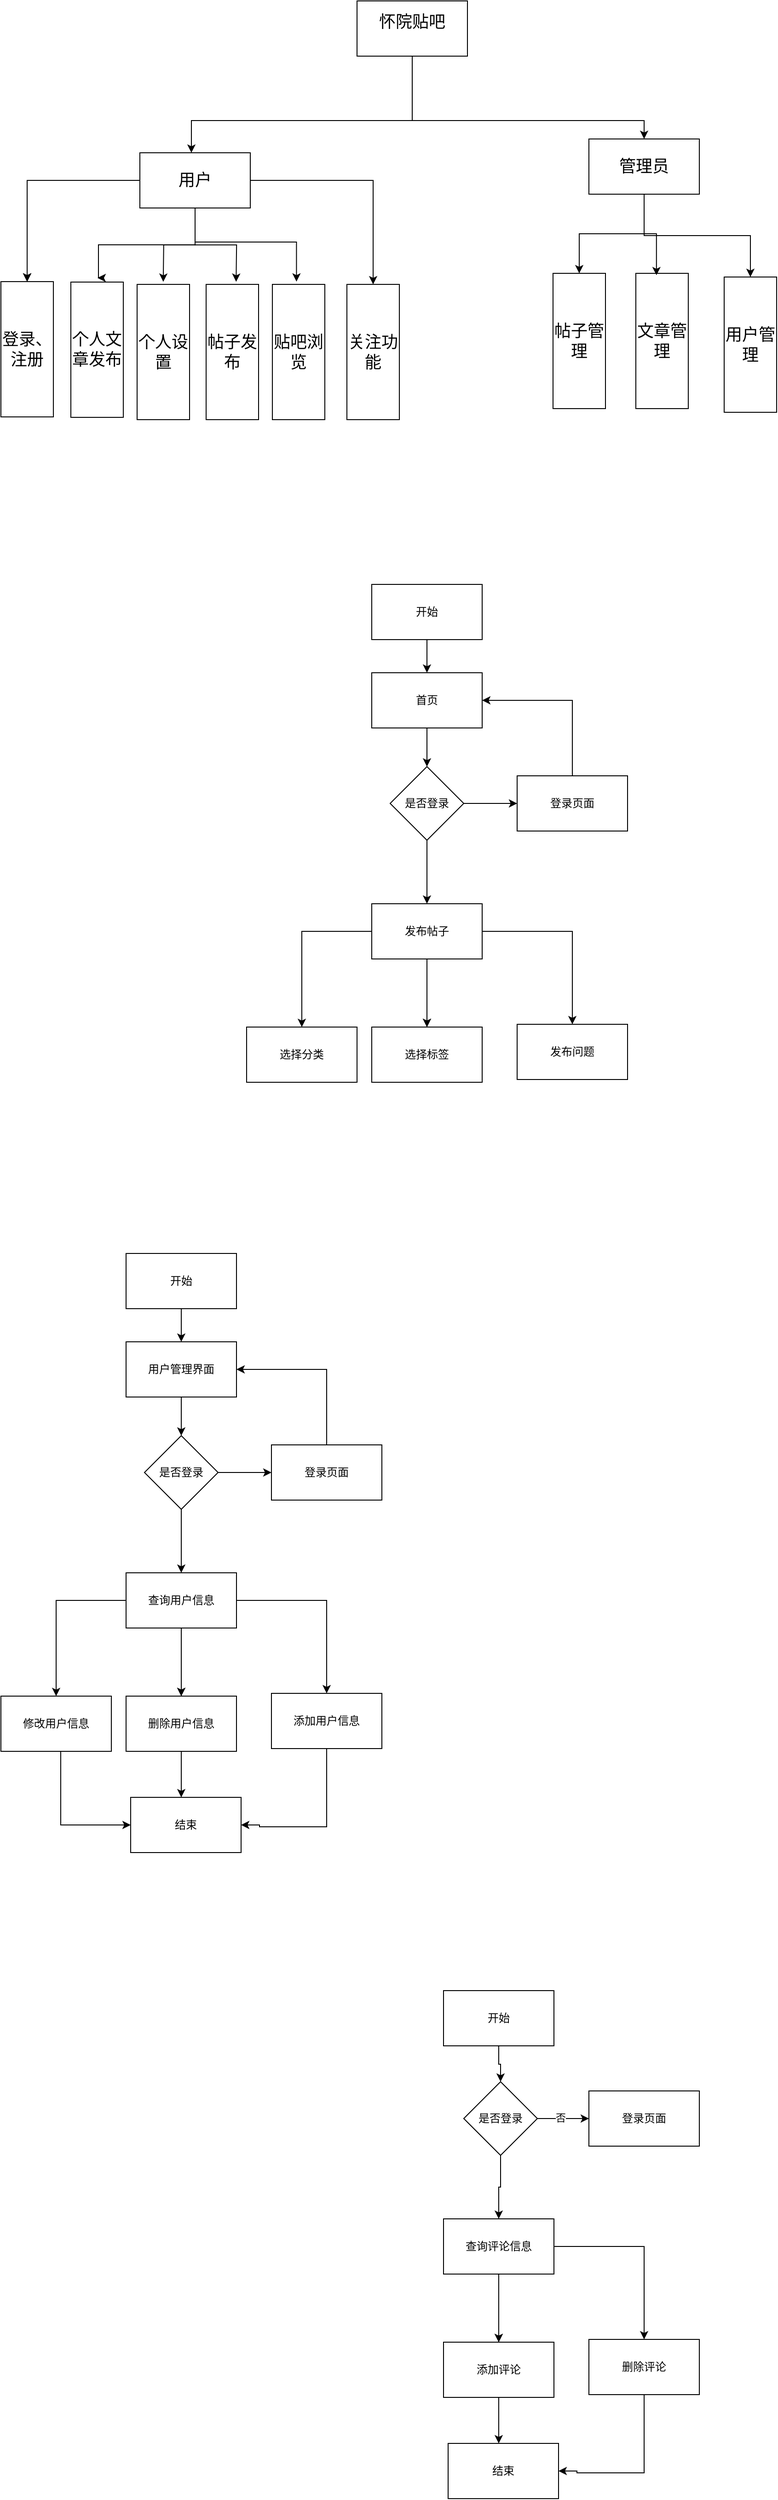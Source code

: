 <mxfile version="24.2.2" type="github">
  <diagram name="第 1 页" id="1ZQFvXXiHLZ0BebODqhY">
    <mxGraphModel dx="1713" dy="263" grid="0" gridSize="10" guides="1" tooltips="1" connect="1" arrows="1" fold="1" page="0" pageScale="1" pageWidth="827" pageHeight="1169" math="0" shadow="0">
      <root>
        <mxCell id="0" />
        <mxCell id="1" parent="0" />
        <mxCell id="dkE4wHGUjzlHqI-ezR4g-3" value="" style="edgeStyle=orthogonalEdgeStyle;rounded=0;orthogonalLoop=1;jettySize=auto;html=1;" parent="1" source="dkE4wHGUjzlHqI-ezR4g-1" target="dkE4wHGUjzlHqI-ezR4g-2" edge="1">
          <mxGeometry relative="1" as="geometry">
            <Array as="points">
              <mxPoint x="339" y="558" />
              <mxPoint x="99" y="558" />
            </Array>
          </mxGeometry>
        </mxCell>
        <mxCell id="dkE4wHGUjzlHqI-ezR4g-5" value="" style="edgeStyle=orthogonalEdgeStyle;rounded=0;orthogonalLoop=1;jettySize=auto;html=1;" parent="1" source="dkE4wHGUjzlHqI-ezR4g-1" target="dkE4wHGUjzlHqI-ezR4g-4" edge="1">
          <mxGeometry relative="1" as="geometry">
            <Array as="points">
              <mxPoint x="339" y="558" />
              <mxPoint x="591" y="558" />
            </Array>
          </mxGeometry>
        </mxCell>
        <mxCell id="dkE4wHGUjzlHqI-ezR4g-1" value="&lt;font style=&quot;font-size: 18px;&quot;&gt;怀院贴吧&lt;/font&gt;&lt;div&gt;&lt;br&gt;&lt;/div&gt;" style="rounded=0;whiteSpace=wrap;html=1;" parent="1" vertex="1">
          <mxGeometry x="279" y="428" width="120" height="60" as="geometry" />
        </mxCell>
        <mxCell id="dkE4wHGUjzlHqI-ezR4g-7" value="" style="edgeStyle=orthogonalEdgeStyle;rounded=0;orthogonalLoop=1;jettySize=auto;html=1;" parent="1" source="dkE4wHGUjzlHqI-ezR4g-2" target="dkE4wHGUjzlHqI-ezR4g-6" edge="1">
          <mxGeometry relative="1" as="geometry" />
        </mxCell>
        <mxCell id="dkE4wHGUjzlHqI-ezR4g-8" value="" style="edgeStyle=orthogonalEdgeStyle;rounded=0;orthogonalLoop=1;jettySize=auto;html=1;" parent="1" source="dkE4wHGUjzlHqI-ezR4g-2" target="dkE4wHGUjzlHqI-ezR4g-6" edge="1">
          <mxGeometry relative="1" as="geometry" />
        </mxCell>
        <mxCell id="dkE4wHGUjzlHqI-ezR4g-9" value="" style="edgeStyle=orthogonalEdgeStyle;rounded=0;orthogonalLoop=1;jettySize=auto;html=1;" parent="1" source="dkE4wHGUjzlHqI-ezR4g-2" target="dkE4wHGUjzlHqI-ezR4g-6" edge="1">
          <mxGeometry relative="1" as="geometry" />
        </mxCell>
        <mxCell id="dkE4wHGUjzlHqI-ezR4g-12" value="" style="edgeStyle=orthogonalEdgeStyle;rounded=0;orthogonalLoop=1;jettySize=auto;html=1;" parent="1" source="dkE4wHGUjzlHqI-ezR4g-2" edge="1">
          <mxGeometry relative="1" as="geometry">
            <mxPoint x="-3" y="729" as="targetPoint" />
            <Array as="points">
              <mxPoint x="103" y="693" />
              <mxPoint x="-2" y="693" />
            </Array>
          </mxGeometry>
        </mxCell>
        <mxCell id="dkE4wHGUjzlHqI-ezR4g-27" style="edgeStyle=orthogonalEdgeStyle;rounded=0;orthogonalLoop=1;jettySize=auto;html=1;" parent="1" source="dkE4wHGUjzlHqI-ezR4g-2" edge="1">
          <mxGeometry relative="1" as="geometry">
            <mxPoint x="68.4" y="733.2" as="targetPoint" />
          </mxGeometry>
        </mxCell>
        <mxCell id="dkE4wHGUjzlHqI-ezR4g-28" style="edgeStyle=orthogonalEdgeStyle;rounded=0;orthogonalLoop=1;jettySize=auto;html=1;" parent="1" source="dkE4wHGUjzlHqI-ezR4g-2" edge="1">
          <mxGeometry relative="1" as="geometry">
            <mxPoint x="147.6" y="733.2" as="targetPoint" />
          </mxGeometry>
        </mxCell>
        <mxCell id="dkE4wHGUjzlHqI-ezR4g-29" style="edgeStyle=orthogonalEdgeStyle;rounded=0;orthogonalLoop=1;jettySize=auto;html=1;" parent="1" edge="1">
          <mxGeometry relative="1" as="geometry">
            <mxPoint x="213.2" y="733.0" as="targetPoint" />
            <mxPoint x="163" y="621.2" as="sourcePoint" />
            <Array as="points">
              <mxPoint x="103" y="621" />
              <mxPoint x="103" y="690" />
              <mxPoint x="213" y="690" />
            </Array>
          </mxGeometry>
        </mxCell>
        <mxCell id="dkE4wHGUjzlHqI-ezR4g-30" style="edgeStyle=orthogonalEdgeStyle;rounded=0;orthogonalLoop=1;jettySize=auto;html=1;entryX=0.5;entryY=0;entryDx=0;entryDy=0;" parent="1" source="dkE4wHGUjzlHqI-ezR4g-2" target="dkE4wHGUjzlHqI-ezR4g-23" edge="1">
          <mxGeometry relative="1" as="geometry" />
        </mxCell>
        <mxCell id="dkE4wHGUjzlHqI-ezR4g-2" value="&lt;div&gt;&lt;span style=&quot;font-size: 18px;&quot;&gt;用户&lt;/span&gt;&lt;/div&gt;" style="rounded=0;whiteSpace=wrap;html=1;" parent="1" vertex="1">
          <mxGeometry x="43" y="593" width="120" height="60" as="geometry" />
        </mxCell>
        <mxCell id="dkE4wHGUjzlHqI-ezR4g-31" style="edgeStyle=orthogonalEdgeStyle;rounded=0;orthogonalLoop=1;jettySize=auto;html=1;" parent="1" source="dkE4wHGUjzlHqI-ezR4g-4" target="dkE4wHGUjzlHqI-ezR4g-24" edge="1">
          <mxGeometry relative="1" as="geometry" />
        </mxCell>
        <mxCell id="dkE4wHGUjzlHqI-ezR4g-33" style="edgeStyle=orthogonalEdgeStyle;rounded=0;orthogonalLoop=1;jettySize=auto;html=1;entryX=0.5;entryY=0;entryDx=0;entryDy=0;" parent="1" source="dkE4wHGUjzlHqI-ezR4g-4" target="dkE4wHGUjzlHqI-ezR4g-26" edge="1">
          <mxGeometry relative="1" as="geometry">
            <Array as="points">
              <mxPoint x="591" y="683" />
              <mxPoint x="707" y="683" />
            </Array>
          </mxGeometry>
        </mxCell>
        <mxCell id="dkE4wHGUjzlHqI-ezR4g-4" value="&lt;div&gt;&lt;span style=&quot;font-size: 18px;&quot;&gt;管理员&lt;/span&gt;&lt;/div&gt;" style="rounded=0;whiteSpace=wrap;html=1;" parent="1" vertex="1">
          <mxGeometry x="531" y="578" width="120" height="60" as="geometry" />
        </mxCell>
        <mxCell id="dkE4wHGUjzlHqI-ezR4g-6" value="&lt;span style=&quot;font-size: 18px;&quot;&gt;登录、注册&lt;/span&gt;" style="rounded=0;whiteSpace=wrap;html=1;" parent="1" vertex="1">
          <mxGeometry x="-108" y="733" width="57" height="147" as="geometry" />
        </mxCell>
        <mxCell id="dkE4wHGUjzlHqI-ezR4g-19" value="&lt;font style=&quot;font-size: 18px;&quot;&gt;贴吧浏览&lt;/font&gt;" style="rounded=0;whiteSpace=wrap;html=1;" parent="1" vertex="1">
          <mxGeometry x="187" y="736" width="57" height="147" as="geometry" />
        </mxCell>
        <mxCell id="dkE4wHGUjzlHqI-ezR4g-20" value="&lt;font style=&quot;font-size: 18px;&quot;&gt;个人文章发布&lt;/font&gt;" style="rounded=0;whiteSpace=wrap;html=1;" parent="1" vertex="1">
          <mxGeometry x="-32" y="733.5" width="57" height="147" as="geometry" />
        </mxCell>
        <mxCell id="dkE4wHGUjzlHqI-ezR4g-21" value="&lt;font style=&quot;font-size: 18px;&quot;&gt;个人设置&lt;/font&gt;" style="rounded=0;whiteSpace=wrap;html=1;" parent="1" vertex="1">
          <mxGeometry x="40" y="736" width="57" height="147" as="geometry" />
        </mxCell>
        <mxCell id="dkE4wHGUjzlHqI-ezR4g-22" value="&lt;font style=&quot;font-size: 18px;&quot;&gt;帖子发布&lt;/font&gt;" style="rounded=0;whiteSpace=wrap;html=1;" parent="1" vertex="1">
          <mxGeometry x="115" y="736" width="57" height="147" as="geometry" />
        </mxCell>
        <mxCell id="dkE4wHGUjzlHqI-ezR4g-23" value="&lt;font style=&quot;font-size: 18px;&quot;&gt;关注功能&lt;/font&gt;" style="rounded=0;whiteSpace=wrap;html=1;" parent="1" vertex="1">
          <mxGeometry x="268" y="736" width="57" height="147" as="geometry" />
        </mxCell>
        <mxCell id="dkE4wHGUjzlHqI-ezR4g-24" value="&lt;font style=&quot;font-size: 18px;&quot;&gt;帖子管理&lt;/font&gt;" style="rounded=0;whiteSpace=wrap;html=1;" parent="1" vertex="1">
          <mxGeometry x="492" y="724" width="57" height="147" as="geometry" />
        </mxCell>
        <mxCell id="dkE4wHGUjzlHqI-ezR4g-25" value="&lt;span style=&quot;font-size: 18px;&quot;&gt;文章管理&lt;/span&gt;" style="rounded=0;whiteSpace=wrap;html=1;" parent="1" vertex="1">
          <mxGeometry x="582" y="724" width="57" height="147" as="geometry" />
        </mxCell>
        <mxCell id="dkE4wHGUjzlHqI-ezR4g-26" value="&lt;span style=&quot;font-size: 18px;&quot;&gt;用户管理&lt;/span&gt;" style="rounded=0;whiteSpace=wrap;html=1;" parent="1" vertex="1">
          <mxGeometry x="678" y="728" width="57" height="147" as="geometry" />
        </mxCell>
        <mxCell id="dkE4wHGUjzlHqI-ezR4g-32" style="edgeStyle=orthogonalEdgeStyle;rounded=0;orthogonalLoop=1;jettySize=auto;html=1;entryX=0.393;entryY=0.014;entryDx=0;entryDy=0;entryPerimeter=0;" parent="1" source="dkE4wHGUjzlHqI-ezR4g-4" target="dkE4wHGUjzlHqI-ezR4g-25" edge="1">
          <mxGeometry relative="1" as="geometry" />
        </mxCell>
        <mxCell id="dkE4wHGUjzlHqI-ezR4g-36" value="" style="edgeStyle=orthogonalEdgeStyle;rounded=0;orthogonalLoop=1;jettySize=auto;html=1;" parent="1" source="dkE4wHGUjzlHqI-ezR4g-34" target="dkE4wHGUjzlHqI-ezR4g-35" edge="1">
          <mxGeometry relative="1" as="geometry" />
        </mxCell>
        <mxCell id="dkE4wHGUjzlHqI-ezR4g-34" value="开始" style="rounded=0;whiteSpace=wrap;html=1;flipH=1;flipV=0;" parent="1" vertex="1">
          <mxGeometry x="295" y="1062" width="120" height="60" as="geometry" />
        </mxCell>
        <mxCell id="dkE4wHGUjzlHqI-ezR4g-38" value="" style="edgeStyle=orthogonalEdgeStyle;rounded=0;orthogonalLoop=1;jettySize=auto;html=1;" parent="1" source="dkE4wHGUjzlHqI-ezR4g-35" target="dkE4wHGUjzlHqI-ezR4g-37" edge="1">
          <mxGeometry relative="1" as="geometry" />
        </mxCell>
        <mxCell id="dkE4wHGUjzlHqI-ezR4g-35" value="首页" style="whiteSpace=wrap;html=1;rounded=0;flipH=0;flipV=0;direction=east;" parent="1" vertex="1">
          <mxGeometry x="295" y="1158" width="120" height="60" as="geometry" />
        </mxCell>
        <mxCell id="dkE4wHGUjzlHqI-ezR4g-40" value="" style="edgeStyle=orthogonalEdgeStyle;rounded=0;orthogonalLoop=1;jettySize=auto;html=1;" parent="1" source="dkE4wHGUjzlHqI-ezR4g-37" target="dkE4wHGUjzlHqI-ezR4g-39" edge="1">
          <mxGeometry relative="1" as="geometry" />
        </mxCell>
        <mxCell id="dkE4wHGUjzlHqI-ezR4g-49" value="" style="edgeStyle=orthogonalEdgeStyle;rounded=0;orthogonalLoop=1;jettySize=auto;html=1;" parent="1" source="dkE4wHGUjzlHqI-ezR4g-37" target="dkE4wHGUjzlHqI-ezR4g-48" edge="1">
          <mxGeometry relative="1" as="geometry" />
        </mxCell>
        <mxCell id="dkE4wHGUjzlHqI-ezR4g-37" value="是否登录" style="rhombus;whiteSpace=wrap;html=1;rounded=0;flipH=0;flipV=0;direction=east;" parent="1" vertex="1">
          <mxGeometry x="315" y="1260" width="80" height="80" as="geometry" />
        </mxCell>
        <mxCell id="dkE4wHGUjzlHqI-ezR4g-42" value="" style="edgeStyle=orthogonalEdgeStyle;rounded=0;orthogonalLoop=1;jettySize=auto;html=1;" parent="1" source="dkE4wHGUjzlHqI-ezR4g-39" target="dkE4wHGUjzlHqI-ezR4g-41" edge="1">
          <mxGeometry relative="1" as="geometry" />
        </mxCell>
        <mxCell id="dkE4wHGUjzlHqI-ezR4g-44" value="" style="edgeStyle=orthogonalEdgeStyle;rounded=0;orthogonalLoop=1;jettySize=auto;html=1;" parent="1" source="dkE4wHGUjzlHqI-ezR4g-39" target="dkE4wHGUjzlHqI-ezR4g-43" edge="1">
          <mxGeometry relative="1" as="geometry" />
        </mxCell>
        <mxCell id="dkE4wHGUjzlHqI-ezR4g-45" value="" style="edgeStyle=orthogonalEdgeStyle;rounded=0;orthogonalLoop=1;jettySize=auto;html=1;" parent="1" source="dkE4wHGUjzlHqI-ezR4g-39" target="dkE4wHGUjzlHqI-ezR4g-43" edge="1">
          <mxGeometry relative="1" as="geometry" />
        </mxCell>
        <mxCell id="dkE4wHGUjzlHqI-ezR4g-47" style="edgeStyle=orthogonalEdgeStyle;rounded=0;orthogonalLoop=1;jettySize=auto;html=1;" parent="1" source="dkE4wHGUjzlHqI-ezR4g-39" target="dkE4wHGUjzlHqI-ezR4g-46" edge="1">
          <mxGeometry relative="1" as="geometry" />
        </mxCell>
        <mxCell id="dkE4wHGUjzlHqI-ezR4g-39" value="发布帖子" style="whiteSpace=wrap;html=1;rounded=0;flipH=0;flipV=0;direction=east;" parent="1" vertex="1">
          <mxGeometry x="295" y="1409" width="120" height="60" as="geometry" />
        </mxCell>
        <mxCell id="dkE4wHGUjzlHqI-ezR4g-41" value="选择分类" style="whiteSpace=wrap;html=1;rounded=0;flipH=1;flipV=0;" parent="1" vertex="1">
          <mxGeometry x="159" y="1543" width="120" height="60" as="geometry" />
        </mxCell>
        <mxCell id="dkE4wHGUjzlHqI-ezR4g-43" value="选择标签" style="whiteSpace=wrap;html=1;rounded=0;flipH=1;flipV=0;" parent="1" vertex="1">
          <mxGeometry x="295" y="1543" width="120" height="60" as="geometry" />
        </mxCell>
        <mxCell id="dkE4wHGUjzlHqI-ezR4g-46" value="发布问题" style="rounded=0;whiteSpace=wrap;html=1;flipH=1;flipV=0;" parent="1" vertex="1">
          <mxGeometry x="453" y="1540" width="120" height="60" as="geometry" />
        </mxCell>
        <mxCell id="dkE4wHGUjzlHqI-ezR4g-50" style="edgeStyle=orthogonalEdgeStyle;rounded=0;orthogonalLoop=1;jettySize=auto;html=1;entryX=1;entryY=0.5;entryDx=0;entryDy=0;" parent="1" source="dkE4wHGUjzlHqI-ezR4g-48" target="dkE4wHGUjzlHqI-ezR4g-35" edge="1">
          <mxGeometry relative="1" as="geometry">
            <Array as="points">
              <mxPoint x="513" y="1188" />
            </Array>
          </mxGeometry>
        </mxCell>
        <mxCell id="dkE4wHGUjzlHqI-ezR4g-48" value="登录页面" style="whiteSpace=wrap;html=1;rounded=0;flipH=0;flipV=0;direction=east;" parent="1" vertex="1">
          <mxGeometry x="453" y="1270" width="120" height="60" as="geometry" />
        </mxCell>
        <mxCell id="0Wv0sgiXNkyBPgpLI1Q3-3" value="" style="edgeStyle=orthogonalEdgeStyle;rounded=0;orthogonalLoop=1;jettySize=auto;html=1;" edge="1" parent="1" source="0Wv0sgiXNkyBPgpLI1Q3-4" target="0Wv0sgiXNkyBPgpLI1Q3-6">
          <mxGeometry relative="1" as="geometry" />
        </mxCell>
        <mxCell id="0Wv0sgiXNkyBPgpLI1Q3-4" value="开始" style="rounded=0;whiteSpace=wrap;html=1;flipH=1;flipV=0;" vertex="1" parent="1">
          <mxGeometry x="28" y="1789" width="120" height="60" as="geometry" />
        </mxCell>
        <mxCell id="0Wv0sgiXNkyBPgpLI1Q3-5" value="" style="edgeStyle=orthogonalEdgeStyle;rounded=0;orthogonalLoop=1;jettySize=auto;html=1;" edge="1" parent="1" source="0Wv0sgiXNkyBPgpLI1Q3-6" target="0Wv0sgiXNkyBPgpLI1Q3-9">
          <mxGeometry relative="1" as="geometry" />
        </mxCell>
        <mxCell id="0Wv0sgiXNkyBPgpLI1Q3-6" value="用户管理界面" style="whiteSpace=wrap;html=1;rounded=0;flipH=0;flipV=0;direction=east;" vertex="1" parent="1">
          <mxGeometry x="28" y="1885" width="120" height="60" as="geometry" />
        </mxCell>
        <mxCell id="0Wv0sgiXNkyBPgpLI1Q3-7" value="" style="edgeStyle=orthogonalEdgeStyle;rounded=0;orthogonalLoop=1;jettySize=auto;html=1;" edge="1" parent="1" source="0Wv0sgiXNkyBPgpLI1Q3-9" target="0Wv0sgiXNkyBPgpLI1Q3-14">
          <mxGeometry relative="1" as="geometry" />
        </mxCell>
        <mxCell id="0Wv0sgiXNkyBPgpLI1Q3-8" value="" style="edgeStyle=orthogonalEdgeStyle;rounded=0;orthogonalLoop=1;jettySize=auto;html=1;" edge="1" parent="1" source="0Wv0sgiXNkyBPgpLI1Q3-9" target="0Wv0sgiXNkyBPgpLI1Q3-19">
          <mxGeometry relative="1" as="geometry" />
        </mxCell>
        <mxCell id="0Wv0sgiXNkyBPgpLI1Q3-9" value="是否登录" style="rhombus;whiteSpace=wrap;html=1;rounded=0;flipH=0;flipV=0;direction=east;" vertex="1" parent="1">
          <mxGeometry x="48" y="1987" width="80" height="80" as="geometry" />
        </mxCell>
        <mxCell id="0Wv0sgiXNkyBPgpLI1Q3-10" value="" style="edgeStyle=orthogonalEdgeStyle;rounded=0;orthogonalLoop=1;jettySize=auto;html=1;" edge="1" parent="1" source="0Wv0sgiXNkyBPgpLI1Q3-14" target="0Wv0sgiXNkyBPgpLI1Q3-15">
          <mxGeometry relative="1" as="geometry" />
        </mxCell>
        <mxCell id="0Wv0sgiXNkyBPgpLI1Q3-11" value="" style="edgeStyle=orthogonalEdgeStyle;rounded=0;orthogonalLoop=1;jettySize=auto;html=1;" edge="1" parent="1" source="0Wv0sgiXNkyBPgpLI1Q3-14" target="0Wv0sgiXNkyBPgpLI1Q3-16">
          <mxGeometry relative="1" as="geometry" />
        </mxCell>
        <mxCell id="0Wv0sgiXNkyBPgpLI1Q3-12" value="" style="edgeStyle=orthogonalEdgeStyle;rounded=0;orthogonalLoop=1;jettySize=auto;html=1;" edge="1" parent="1" source="0Wv0sgiXNkyBPgpLI1Q3-14" target="0Wv0sgiXNkyBPgpLI1Q3-16">
          <mxGeometry relative="1" as="geometry" />
        </mxCell>
        <mxCell id="0Wv0sgiXNkyBPgpLI1Q3-13" style="edgeStyle=orthogonalEdgeStyle;rounded=0;orthogonalLoop=1;jettySize=auto;html=1;" edge="1" parent="1" source="0Wv0sgiXNkyBPgpLI1Q3-14" target="0Wv0sgiXNkyBPgpLI1Q3-17">
          <mxGeometry relative="1" as="geometry" />
        </mxCell>
        <mxCell id="0Wv0sgiXNkyBPgpLI1Q3-14" value="查询用户信息" style="whiteSpace=wrap;html=1;rounded=0;flipH=0;flipV=0;direction=east;" vertex="1" parent="1">
          <mxGeometry x="28" y="2136" width="120" height="60" as="geometry" />
        </mxCell>
        <mxCell id="0Wv0sgiXNkyBPgpLI1Q3-21" style="edgeStyle=orthogonalEdgeStyle;rounded=0;orthogonalLoop=1;jettySize=auto;html=1;" edge="1" parent="1" source="0Wv0sgiXNkyBPgpLI1Q3-15" target="0Wv0sgiXNkyBPgpLI1Q3-20">
          <mxGeometry relative="1" as="geometry">
            <Array as="points">
              <mxPoint x="-43" y="2410" />
            </Array>
          </mxGeometry>
        </mxCell>
        <mxCell id="0Wv0sgiXNkyBPgpLI1Q3-15" value="修改用户信息" style="whiteSpace=wrap;html=1;rounded=0;flipH=1;flipV=0;" vertex="1" parent="1">
          <mxGeometry x="-108" y="2270" width="120" height="60" as="geometry" />
        </mxCell>
        <mxCell id="0Wv0sgiXNkyBPgpLI1Q3-22" value="" style="edgeStyle=orthogonalEdgeStyle;rounded=0;orthogonalLoop=1;jettySize=auto;html=1;" edge="1" parent="1" source="0Wv0sgiXNkyBPgpLI1Q3-16" target="0Wv0sgiXNkyBPgpLI1Q3-20">
          <mxGeometry relative="1" as="geometry">
            <Array as="points">
              <mxPoint x="88" y="2362" />
              <mxPoint x="88" y="2362" />
            </Array>
          </mxGeometry>
        </mxCell>
        <mxCell id="0Wv0sgiXNkyBPgpLI1Q3-16" value="删除用户信息" style="whiteSpace=wrap;html=1;rounded=0;flipH=1;flipV=0;" vertex="1" parent="1">
          <mxGeometry x="28" y="2270" width="120" height="60" as="geometry" />
        </mxCell>
        <mxCell id="0Wv0sgiXNkyBPgpLI1Q3-23" style="edgeStyle=orthogonalEdgeStyle;rounded=0;orthogonalLoop=1;jettySize=auto;html=1;entryX=1;entryY=0.5;entryDx=0;entryDy=0;" edge="1" parent="1" source="0Wv0sgiXNkyBPgpLI1Q3-17" target="0Wv0sgiXNkyBPgpLI1Q3-20">
          <mxGeometry relative="1" as="geometry">
            <Array as="points">
              <mxPoint x="246" y="2412" />
              <mxPoint x="173" y="2412" />
              <mxPoint x="173" y="2410" />
            </Array>
          </mxGeometry>
        </mxCell>
        <mxCell id="0Wv0sgiXNkyBPgpLI1Q3-17" value="添加用户信息" style="rounded=0;whiteSpace=wrap;html=1;flipH=1;flipV=0;" vertex="1" parent="1">
          <mxGeometry x="186" y="2267" width="120" height="60" as="geometry" />
        </mxCell>
        <mxCell id="0Wv0sgiXNkyBPgpLI1Q3-18" style="edgeStyle=orthogonalEdgeStyle;rounded=0;orthogonalLoop=1;jettySize=auto;html=1;entryX=1;entryY=0.5;entryDx=0;entryDy=0;" edge="1" parent="1" source="0Wv0sgiXNkyBPgpLI1Q3-19" target="0Wv0sgiXNkyBPgpLI1Q3-6">
          <mxGeometry relative="1" as="geometry">
            <Array as="points">
              <mxPoint x="246" y="1915" />
            </Array>
          </mxGeometry>
        </mxCell>
        <mxCell id="0Wv0sgiXNkyBPgpLI1Q3-19" value="登录页面" style="whiteSpace=wrap;html=1;rounded=0;flipH=0;flipV=0;direction=east;" vertex="1" parent="1">
          <mxGeometry x="186" y="1997" width="120" height="60" as="geometry" />
        </mxCell>
        <mxCell id="0Wv0sgiXNkyBPgpLI1Q3-20" value="结束" style="rounded=0;whiteSpace=wrap;html=1;" vertex="1" parent="1">
          <mxGeometry x="33" y="2380" width="120" height="60" as="geometry" />
        </mxCell>
        <mxCell id="0Wv0sgiXNkyBPgpLI1Q3-45" value="" style="edgeStyle=orthogonalEdgeStyle;rounded=0;orthogonalLoop=1;jettySize=auto;html=1;" edge="1" parent="1" source="0Wv0sgiXNkyBPgpLI1Q3-25" target="0Wv0sgiXNkyBPgpLI1Q3-30">
          <mxGeometry relative="1" as="geometry" />
        </mxCell>
        <mxCell id="0Wv0sgiXNkyBPgpLI1Q3-25" value="开始" style="rounded=0;whiteSpace=wrap;html=1;flipH=1;flipV=0;" vertex="1" parent="1">
          <mxGeometry x="373" y="2590" width="120" height="60" as="geometry" />
        </mxCell>
        <mxCell id="0Wv0sgiXNkyBPgpLI1Q3-28" value="" style="edgeStyle=orthogonalEdgeStyle;rounded=0;orthogonalLoop=1;jettySize=auto;html=1;" edge="1" parent="1" source="0Wv0sgiXNkyBPgpLI1Q3-30" target="0Wv0sgiXNkyBPgpLI1Q3-35">
          <mxGeometry relative="1" as="geometry" />
        </mxCell>
        <mxCell id="0Wv0sgiXNkyBPgpLI1Q3-29" value="" style="edgeStyle=orthogonalEdgeStyle;rounded=0;orthogonalLoop=1;jettySize=auto;html=1;" edge="1" parent="1" source="0Wv0sgiXNkyBPgpLI1Q3-30" target="0Wv0sgiXNkyBPgpLI1Q3-42">
          <mxGeometry relative="1" as="geometry" />
        </mxCell>
        <mxCell id="0Wv0sgiXNkyBPgpLI1Q3-44" value="否" style="edgeLabel;html=1;align=center;verticalAlign=middle;resizable=0;points=[];" vertex="1" connectable="0" parent="0Wv0sgiXNkyBPgpLI1Q3-29">
          <mxGeometry x="-0.111" y="1" relative="1" as="geometry">
            <mxPoint as="offset" />
          </mxGeometry>
        </mxCell>
        <mxCell id="0Wv0sgiXNkyBPgpLI1Q3-30" value="是否登录" style="rhombus;whiteSpace=wrap;html=1;rounded=0;flipH=0;flipV=0;direction=east;" vertex="1" parent="1">
          <mxGeometry x="395" y="2689" width="80" height="80" as="geometry" />
        </mxCell>
        <mxCell id="0Wv0sgiXNkyBPgpLI1Q3-32" value="" style="edgeStyle=orthogonalEdgeStyle;rounded=0;orthogonalLoop=1;jettySize=auto;html=1;" edge="1" parent="1" source="0Wv0sgiXNkyBPgpLI1Q3-35" target="0Wv0sgiXNkyBPgpLI1Q3-38">
          <mxGeometry relative="1" as="geometry" />
        </mxCell>
        <mxCell id="0Wv0sgiXNkyBPgpLI1Q3-33" value="" style="edgeStyle=orthogonalEdgeStyle;rounded=0;orthogonalLoop=1;jettySize=auto;html=1;" edge="1" parent="1" source="0Wv0sgiXNkyBPgpLI1Q3-35" target="0Wv0sgiXNkyBPgpLI1Q3-38">
          <mxGeometry relative="1" as="geometry" />
        </mxCell>
        <mxCell id="0Wv0sgiXNkyBPgpLI1Q3-34" style="edgeStyle=orthogonalEdgeStyle;rounded=0;orthogonalLoop=1;jettySize=auto;html=1;" edge="1" parent="1" source="0Wv0sgiXNkyBPgpLI1Q3-35" target="0Wv0sgiXNkyBPgpLI1Q3-40">
          <mxGeometry relative="1" as="geometry" />
        </mxCell>
        <mxCell id="0Wv0sgiXNkyBPgpLI1Q3-35" value="查询评论信息" style="whiteSpace=wrap;html=1;rounded=0;flipH=0;flipV=0;direction=east;" vertex="1" parent="1">
          <mxGeometry x="373" y="2838" width="120" height="60" as="geometry" />
        </mxCell>
        <mxCell id="0Wv0sgiXNkyBPgpLI1Q3-37" value="" style="edgeStyle=orthogonalEdgeStyle;rounded=0;orthogonalLoop=1;jettySize=auto;html=1;" edge="1" parent="1" source="0Wv0sgiXNkyBPgpLI1Q3-38" target="0Wv0sgiXNkyBPgpLI1Q3-43">
          <mxGeometry relative="1" as="geometry">
            <Array as="points">
              <mxPoint x="433" y="3064" />
              <mxPoint x="433" y="3064" />
            </Array>
          </mxGeometry>
        </mxCell>
        <mxCell id="0Wv0sgiXNkyBPgpLI1Q3-38" value="添加评论" style="whiteSpace=wrap;html=1;rounded=0;flipH=1;flipV=0;" vertex="1" parent="1">
          <mxGeometry x="373" y="2972" width="120" height="60" as="geometry" />
        </mxCell>
        <mxCell id="0Wv0sgiXNkyBPgpLI1Q3-39" style="edgeStyle=orthogonalEdgeStyle;rounded=0;orthogonalLoop=1;jettySize=auto;html=1;entryX=1;entryY=0.5;entryDx=0;entryDy=0;" edge="1" parent="1" source="0Wv0sgiXNkyBPgpLI1Q3-40" target="0Wv0sgiXNkyBPgpLI1Q3-43">
          <mxGeometry relative="1" as="geometry">
            <Array as="points">
              <mxPoint x="591" y="3114" />
              <mxPoint x="518" y="3114" />
              <mxPoint x="518" y="3112" />
            </Array>
          </mxGeometry>
        </mxCell>
        <mxCell id="0Wv0sgiXNkyBPgpLI1Q3-40" value="删除评论" style="rounded=0;whiteSpace=wrap;html=1;flipH=1;flipV=0;" vertex="1" parent="1">
          <mxGeometry x="531" y="2969" width="120" height="60" as="geometry" />
        </mxCell>
        <mxCell id="0Wv0sgiXNkyBPgpLI1Q3-42" value="登录页面" style="whiteSpace=wrap;html=1;rounded=0;flipH=0;flipV=0;direction=east;" vertex="1" parent="1">
          <mxGeometry x="531" y="2699" width="120" height="60" as="geometry" />
        </mxCell>
        <mxCell id="0Wv0sgiXNkyBPgpLI1Q3-43" value="结束" style="rounded=0;whiteSpace=wrap;html=1;" vertex="1" parent="1">
          <mxGeometry x="378" y="3082" width="120" height="60" as="geometry" />
        </mxCell>
      </root>
    </mxGraphModel>
  </diagram>
</mxfile>
